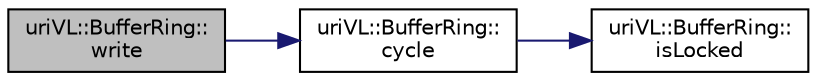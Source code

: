 digraph "uriVL::BufferRing::write"
{
  edge [fontname="Helvetica",fontsize="10",labelfontname="Helvetica",labelfontsize="10"];
  node [fontname="Helvetica",fontsize="10",shape=record];
  rankdir="LR";
  Node1 [label="uriVL::BufferRing::\lwrite",height=0.2,width=0.4,color="black", fillcolor="grey75", style="filled", fontcolor="black"];
  Node1 -> Node2 [color="midnightblue",fontsize="10",style="solid",fontname="Helvetica"];
  Node2 [label="uriVL::BufferRing::\lcycle",height=0.2,width=0.4,color="black", fillcolor="white", style="filled",URL="$classuriVL_1_1BufferRing.html#a5b1d9ae5781777afdcabe9e5b5cddc82",tooltip="Cycles the pointers into the array to facilitate frame grabbing. "];
  Node2 -> Node3 [color="midnightblue",fontsize="10",style="solid",fontname="Helvetica"];
  Node3 [label="uriVL::BufferRing::\lisLocked",height=0.2,width=0.4,color="black", fillcolor="white", style="filled",URL="$classuriVL_1_1BufferRing.html#a93b715081d8089ab4a0c4ef44a66602c",tooltip="Determines whether or not a given index is free to be written to. "];
}
